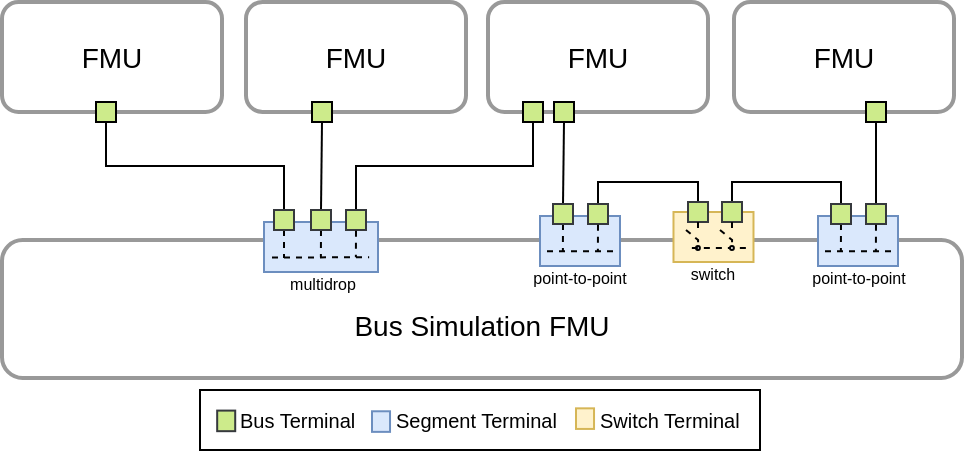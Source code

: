 <mxfile version="26.0.10">
  <diagram name="Page-1" id="3vIR2HpVTP0UQyiUp9Tj">
    <mxGraphModel dx="623" dy="349" grid="1" gridSize="10" guides="1" tooltips="1" connect="1" arrows="1" fold="1" page="1" pageScale="1" pageWidth="3300" pageHeight="4681" math="0" shadow="0">
      <root>
        <mxCell id="0" />
        <mxCell id="1" parent="0" />
        <mxCell id="pif8Dmov2KubNqpBboYz-14" value="Bus Simulation FMU" style="rounded=1;whiteSpace=wrap;html=1;verticalAlign=bottom;fontSize=14;spacing=17;strokeColor=#999999;strokeWidth=2;" parent="1" vertex="1">
          <mxGeometry x="1090" y="612" width="480" height="69" as="geometry" />
        </mxCell>
        <mxCell id="pif8Dmov2KubNqpBboYz-15" value="FMU" style="rounded=1;whiteSpace=wrap;html=1;verticalAlign=middle;fontSize=14;strokeColor=#999999;strokeWidth=2;" parent="1" vertex="1">
          <mxGeometry x="1212" y="493" width="110" height="55" as="geometry" />
        </mxCell>
        <mxCell id="pif8Dmov2KubNqpBboYz-16" value="" style="rounded=0;whiteSpace=wrap;html=1;fillColor=#cdeb8b;strokeColor=#000000;strokeWidth=1;" parent="1" vertex="1">
          <mxGeometry x="1245" y="543" width="10" height="10" as="geometry" />
        </mxCell>
        <mxCell id="pif8Dmov2KubNqpBboYz-17" value="FMU" style="rounded=1;whiteSpace=wrap;html=1;verticalAlign=middle;fontSize=14;strokeColor=#999999;strokeWidth=2;" parent="1" vertex="1">
          <mxGeometry x="1333" y="493" width="110" height="55" as="geometry" />
        </mxCell>
        <mxCell id="pif8Dmov2KubNqpBboYz-18" value="" style="rounded=0;whiteSpace=wrap;html=1;direction=south;fillColor=#cdeb8b;strokeColor=#000000;strokeWidth=1;" parent="1" vertex="1">
          <mxGeometry x="1350.5" y="543" width="10" height="10" as="geometry" />
        </mxCell>
        <mxCell id="pif8Dmov2KubNqpBboYz-19" value="" style="rounded=0;whiteSpace=wrap;html=1;fillColor=#cdeb8b;strokeColor=#000000;strokeWidth=1;" parent="1" vertex="1">
          <mxGeometry x="1366" y="543" width="10" height="10" as="geometry" />
        </mxCell>
        <mxCell id="pif8Dmov2KubNqpBboYz-20" value="FMU" style="rounded=1;whiteSpace=wrap;html=1;verticalAlign=middle;fontSize=14;strokeColor=#999999;strokeWidth=2;" parent="1" vertex="1">
          <mxGeometry x="1456" y="493" width="110" height="55" as="geometry" />
        </mxCell>
        <mxCell id="pif8Dmov2KubNqpBboYz-32" value="" style="rounded=0;whiteSpace=wrap;html=1;fillColor=#cdeb8b;strokeColor=#000000;strokeWidth=1;" parent="1" vertex="1">
          <mxGeometry x="1522" y="543" width="10" height="10" as="geometry" />
        </mxCell>
        <mxCell id="pif8Dmov2KubNqpBboYz-33" value="" style="endArrow=none;html=1;rounded=0;entryX=0.5;entryY=1;entryDx=0;entryDy=0;exitX=0.5;exitY=0;exitDx=0;exitDy=0;" parent="1" source="pif8Dmov2KubNqpBboYz-40" target="pif8Dmov2KubNqpBboYz-19" edge="1">
          <mxGeometry width="50" height="50" relative="1" as="geometry">
            <mxPoint x="1371" y="595" as="sourcePoint" />
            <mxPoint x="1464" y="603" as="targetPoint" />
          </mxGeometry>
        </mxCell>
        <mxCell id="pif8Dmov2KubNqpBboYz-34" value="" style="endArrow=none;html=1;rounded=0;exitX=0.5;exitY=0;exitDx=0;exitDy=0;entryX=0.5;entryY=0;entryDx=0;entryDy=0;edgeStyle=orthogonalEdgeStyle;" parent="1" source="pif8Dmov2KubNqpBboYz-39" target="pif8Dmov2KubNqpBboYz-24" edge="1">
          <mxGeometry width="50" height="50" relative="1" as="geometry">
            <mxPoint x="1403" y="608" as="sourcePoint" />
            <mxPoint x="1453" y="558" as="targetPoint" />
          </mxGeometry>
        </mxCell>
        <mxCell id="pif8Dmov2KubNqpBboYz-35" value="" style="rounded=0;whiteSpace=wrap;html=1;" parent="1" vertex="1">
          <mxGeometry x="1365.5" y="601" width="10" height="8.333" as="geometry" />
        </mxCell>
        <mxCell id="pif8Dmov2KubNqpBboYz-36" value="" style="rounded=0;whiteSpace=wrap;html=1;fillColor=#dae8fc;strokeColor=#6c8ebf;" parent="1" vertex="1">
          <mxGeometry x="1359" y="600" width="40" height="25" as="geometry" />
        </mxCell>
        <mxCell id="pif8Dmov2KubNqpBboYz-37" value="" style="endArrow=none;html=1;rounded=0;dashed=1;" parent="1" edge="1">
          <mxGeometry width="50" height="50" relative="1" as="geometry">
            <mxPoint x="1362.5" y="617.667" as="sourcePoint" />
            <mxPoint x="1396.5" y="617.667" as="targetPoint" />
          </mxGeometry>
        </mxCell>
        <mxCell id="pif8Dmov2KubNqpBboYz-38" value="" style="endArrow=none;html=1;rounded=0;exitX=0.5;exitY=1;exitDx=0;exitDy=0;dashed=1;" parent="1" source="pif8Dmov2KubNqpBboYz-40" edge="1">
          <mxGeometry width="50" height="50" relative="1" as="geometry">
            <mxPoint x="1370.44" y="609.333" as="sourcePoint" />
            <mxPoint x="1370.5" y="617.667" as="targetPoint" />
            <Array as="points">
              <mxPoint x="1370.44" y="617.667" />
            </Array>
          </mxGeometry>
        </mxCell>
        <mxCell id="pif8Dmov2KubNqpBboYz-39" value="" style="rounded=0;whiteSpace=wrap;html=1;fillColor=#cdeb8b;strokeColor=#36393d;" parent="1" vertex="1">
          <mxGeometry x="1383" y="594" width="10" height="10" as="geometry" />
        </mxCell>
        <mxCell id="pif8Dmov2KubNqpBboYz-40" value="" style="rounded=0;whiteSpace=wrap;html=1;fillColor=#cdeb8b;strokeColor=#36393d;" parent="1" vertex="1">
          <mxGeometry x="1365.5" y="594" width="10" height="10" as="geometry" />
        </mxCell>
        <mxCell id="pif8Dmov2KubNqpBboYz-41" value="" style="endArrow=none;html=1;rounded=0;exitX=0.5;exitY=1;exitDx=0;exitDy=0;dashed=1;" parent="1" edge="1">
          <mxGeometry width="50" height="50" relative="1" as="geometry">
            <mxPoint x="1388" y="604.333" as="sourcePoint" />
            <mxPoint x="1388" y="617.667" as="targetPoint" />
            <Array as="points">
              <mxPoint x="1387.94" y="617.667" />
            </Array>
          </mxGeometry>
        </mxCell>
        <mxCell id="pif8Dmov2KubNqpBboYz-42" value="" style="endArrow=none;html=1;rounded=0;entryX=0.5;entryY=1;entryDx=0;entryDy=0;exitX=0.5;exitY=0;exitDx=0;exitDy=0;" parent="1" source="pif8Dmov2KubNqpBboYz-76" target="pif8Dmov2KubNqpBboYz-32" edge="1">
          <mxGeometry width="50" height="50" relative="1" as="geometry">
            <mxPoint x="1430" y="621" as="sourcePoint" />
            <mxPoint x="1480" y="571" as="targetPoint" />
          </mxGeometry>
        </mxCell>
        <mxCell id="pif8Dmov2KubNqpBboYz-43" value="" style="endArrow=none;html=1;rounded=0;entryX=0.5;entryY=0;entryDx=0;entryDy=0;exitX=0.5;exitY=0;exitDx=0;exitDy=0;edgeStyle=orthogonalEdgeStyle;" parent="1" source="pif8Dmov2KubNqpBboYz-23" target="pif8Dmov2KubNqpBboYz-77" edge="1">
          <mxGeometry width="50" height="50" relative="1" as="geometry">
            <mxPoint x="1406" y="621" as="sourcePoint" />
            <mxPoint x="1456" y="571" as="targetPoint" />
          </mxGeometry>
        </mxCell>
        <mxCell id="pif8Dmov2KubNqpBboYz-101" value="FMU" style="rounded=1;whiteSpace=wrap;html=1;verticalAlign=middle;fontSize=14;strokeColor=#999999;strokeWidth=2;" parent="1" vertex="1">
          <mxGeometry x="1090" y="493" width="110" height="55" as="geometry" />
        </mxCell>
        <mxCell id="pif8Dmov2KubNqpBboYz-125" value="" style="rounded=0;whiteSpace=wrap;html=1;fillColor=#cdeb8b;strokeColor=#000000;strokeWidth=1;" parent="1" vertex="1">
          <mxGeometry x="1137" y="543" width="10" height="10" as="geometry" />
        </mxCell>
        <mxCell id="pif8Dmov2KubNqpBboYz-126" value="" style="endArrow=none;html=1;rounded=0;exitX=0.5;exitY=0;exitDx=0;exitDy=0;entryX=0.5;entryY=1;entryDx=0;entryDy=0;" parent="1" source="pif8Dmov2KubNqpBboYz-119" target="pif8Dmov2KubNqpBboYz-16" edge="1">
          <mxGeometry width="50" height="50" relative="1" as="geometry">
            <mxPoint x="1246" y="575" as="sourcePoint" />
            <mxPoint x="1296" y="525" as="targetPoint" />
          </mxGeometry>
        </mxCell>
        <mxCell id="pif8Dmov2KubNqpBboYz-127" value="" style="endArrow=none;html=1;rounded=0;entryX=0.5;entryY=1;entryDx=0;entryDy=0;exitX=0.5;exitY=0;exitDx=0;exitDy=0;edgeStyle=orthogonalEdgeStyle;" parent="1" source="pif8Dmov2KubNqpBboYz-123" target="pif8Dmov2KubNqpBboYz-125" edge="1">
          <mxGeometry width="50" height="50" relative="1" as="geometry">
            <mxPoint x="1246" y="575" as="sourcePoint" />
            <mxPoint x="1296" y="525" as="targetPoint" />
          </mxGeometry>
        </mxCell>
        <mxCell id="pif8Dmov2KubNqpBboYz-128" value="" style="endArrow=none;html=1;rounded=0;entryX=1;entryY=0.5;entryDx=0;entryDy=0;exitX=0.5;exitY=0;exitDx=0;exitDy=0;edgeStyle=orthogonalEdgeStyle;" parent="1" source="pif8Dmov2KubNqpBboYz-118" target="pif8Dmov2KubNqpBboYz-18" edge="1">
          <mxGeometry width="50" height="50" relative="1" as="geometry">
            <mxPoint x="1241" y="607" as="sourcePoint" />
            <mxPoint x="1152" y="562" as="targetPoint" />
          </mxGeometry>
        </mxCell>
        <mxCell id="pif8Dmov2KubNqpBboYz-130" value="point-to-point" style="text;align=center;verticalAlign=middle;resizable=0;points=[];autosize=1;strokeColor=none;fillColor=none;fontSize=8;" parent="1" vertex="1">
          <mxGeometry x="1344" y="621" width="70" height="20" as="geometry" />
        </mxCell>
        <mxCell id="pif8Dmov2KubNqpBboYz-72" value="" style="rounded=0;whiteSpace=wrap;html=1;" parent="1" vertex="1">
          <mxGeometry x="1504.5" y="601" width="10" height="8.333" as="geometry" />
        </mxCell>
        <mxCell id="pif8Dmov2KubNqpBboYz-73" value="" style="rounded=0;whiteSpace=wrap;html=1;fillColor=#dae8fc;strokeColor=#6c8ebf;" parent="1" vertex="1">
          <mxGeometry x="1498" y="600" width="40" height="25" as="geometry" />
        </mxCell>
        <mxCell id="pif8Dmov2KubNqpBboYz-74" value="" style="endArrow=none;html=1;rounded=0;dashed=1;" parent="1" edge="1">
          <mxGeometry width="50" height="50" relative="1" as="geometry">
            <mxPoint x="1501.5" y="617.667" as="sourcePoint" />
            <mxPoint x="1535.5" y="617.667" as="targetPoint" />
          </mxGeometry>
        </mxCell>
        <mxCell id="pif8Dmov2KubNqpBboYz-75" value="" style="endArrow=none;html=1;rounded=0;exitX=0.5;exitY=1;exitDx=0;exitDy=0;dashed=1;" parent="1" source="pif8Dmov2KubNqpBboYz-77" edge="1">
          <mxGeometry width="50" height="50" relative="1" as="geometry">
            <mxPoint x="1509.44" y="609.333" as="sourcePoint" />
            <mxPoint x="1509.5" y="617.667" as="targetPoint" />
            <Array as="points">
              <mxPoint x="1509.44" y="617.667" />
            </Array>
          </mxGeometry>
        </mxCell>
        <mxCell id="pif8Dmov2KubNqpBboYz-76" value="" style="rounded=0;whiteSpace=wrap;html=1;fillColor=#cdeb8b;strokeColor=#36393d;" parent="1" vertex="1">
          <mxGeometry x="1522" y="594" width="10" height="10" as="geometry" />
        </mxCell>
        <mxCell id="pif8Dmov2KubNqpBboYz-77" value="" style="rounded=0;whiteSpace=wrap;html=1;fillColor=#cdeb8b;strokeColor=#36393d;" parent="1" vertex="1">
          <mxGeometry x="1504.5" y="594" width="10" height="10" as="geometry" />
        </mxCell>
        <mxCell id="pif8Dmov2KubNqpBboYz-78" value="" style="endArrow=none;html=1;rounded=0;exitX=0.5;exitY=1;exitDx=0;exitDy=0;dashed=1;" parent="1" edge="1">
          <mxGeometry width="50" height="50" relative="1" as="geometry">
            <mxPoint x="1527" y="604.333" as="sourcePoint" />
            <mxPoint x="1527" y="617.667" as="targetPoint" />
            <Array as="points">
              <mxPoint x="1526.94" y="617.667" />
            </Array>
          </mxGeometry>
        </mxCell>
        <mxCell id="pif8Dmov2KubNqpBboYz-79" value="point-to-point" style="text;html=1;align=center;verticalAlign=middle;resizable=0;points=[];autosize=1;strokeColor=none;fillColor=none;fontSize=8;" parent="1" vertex="1">
          <mxGeometry x="1483" y="621" width="70" height="20" as="geometry" />
        </mxCell>
        <mxCell id="pif8Dmov2KubNqpBboYz-114" value="" style="rounded=0;whiteSpace=wrap;html=1;" parent="1" vertex="1">
          <mxGeometry x="1244.5" y="604" width="10" height="8.333" as="geometry" />
        </mxCell>
        <mxCell id="pif8Dmov2KubNqpBboYz-115" value="" style="rounded=0;whiteSpace=wrap;html=1;fillColor=#dae8fc;strokeColor=#6c8ebf;" parent="1" vertex="1">
          <mxGeometry x="1221" y="603" width="57" height="25" as="geometry" />
        </mxCell>
        <mxCell id="pif8Dmov2KubNqpBboYz-116" value="" style="endArrow=none;html=1;rounded=0;dashed=1;exitX=0.699;exitY=-0.043;exitDx=0;exitDy=0;exitPerimeter=0;" parent="1" edge="1">
          <mxGeometry width="50" height="50" relative="1" as="geometry">
            <mxPoint x="1225" y="620.71" as="sourcePoint" />
            <mxPoint x="1273.57" y="620.667" as="targetPoint" />
          </mxGeometry>
        </mxCell>
        <mxCell id="pif8Dmov2KubNqpBboYz-117" value="" style="endArrow=none;html=1;rounded=0;exitX=0.5;exitY=1;exitDx=0;exitDy=0;dashed=1;" parent="1" source="pif8Dmov2KubNqpBboYz-119" edge="1">
          <mxGeometry width="50" height="50" relative="1" as="geometry">
            <mxPoint x="1249.44" y="612.333" as="sourcePoint" />
            <mxPoint x="1249.5" y="620.667" as="targetPoint" />
            <Array as="points">
              <mxPoint x="1249.44" y="620.667" />
            </Array>
          </mxGeometry>
        </mxCell>
        <mxCell id="pif8Dmov2KubNqpBboYz-118" value="" style="rounded=0;whiteSpace=wrap;html=1;fillColor=#cdeb8b;strokeColor=#36393d;" parent="1" vertex="1">
          <mxGeometry x="1262" y="597" width="10" height="10" as="geometry" />
        </mxCell>
        <mxCell id="pif8Dmov2KubNqpBboYz-119" value="" style="rounded=0;whiteSpace=wrap;html=1;fillColor=#cdeb8b;strokeColor=#36393d;" parent="1" vertex="1">
          <mxGeometry x="1244.5" y="597" width="10" height="10" as="geometry" />
        </mxCell>
        <mxCell id="pif8Dmov2KubNqpBboYz-120" value="" style="endArrow=none;html=1;rounded=0;exitX=0.5;exitY=1;exitDx=0;exitDy=0;dashed=1;" parent="1" edge="1">
          <mxGeometry width="50" height="50" relative="1" as="geometry">
            <mxPoint x="1267" y="607.333" as="sourcePoint" />
            <mxPoint x="1267" y="620.667" as="targetPoint" />
            <Array as="points">
              <mxPoint x="1266.94" y="620.667" />
            </Array>
          </mxGeometry>
        </mxCell>
        <mxCell id="pif8Dmov2KubNqpBboYz-121" value="" style="endArrow=none;html=1;rounded=0;exitX=0.5;exitY=1;exitDx=0;exitDy=0;dashed=1;" parent="1" edge="1">
          <mxGeometry width="50" height="50" relative="1" as="geometry">
            <mxPoint x="1231" y="607" as="sourcePoint" />
            <mxPoint x="1231" y="621" as="targetPoint" />
          </mxGeometry>
        </mxCell>
        <mxCell id="pif8Dmov2KubNqpBboYz-122" value="" style="endArrow=none;html=1;rounded=0;exitX=0.5;exitY=1;exitDx=0;exitDy=0;dashed=1;" parent="1" target="pif8Dmov2KubNqpBboYz-123" edge="1">
          <mxGeometry width="50" height="50" relative="1" as="geometry">
            <mxPoint x="1232.56" y="607" as="sourcePoint" />
            <mxPoint x="1232.06" y="620.667" as="targetPoint" />
            <Array as="points" />
          </mxGeometry>
        </mxCell>
        <mxCell id="pif8Dmov2KubNqpBboYz-123" value="" style="rounded=0;whiteSpace=wrap;html=1;fillColor=#cdeb8b;strokeColor=#36393d;" parent="1" vertex="1">
          <mxGeometry x="1226" y="597" width="10" height="10" as="geometry" />
        </mxCell>
        <mxCell id="pif8Dmov2KubNqpBboYz-124" value="multidrop" style="text;html=1;align=center;verticalAlign=middle;resizable=0;points=[];autosize=1;strokeColor=none;fillColor=none;fontSize=8;" parent="1" vertex="1">
          <mxGeometry x="1220" y="624" width="60" height="20" as="geometry" />
        </mxCell>
        <mxCell id="pif8Dmov2KubNqpBboYz-22" value="" style="rounded=0;whiteSpace=wrap;html=1;fillColor=#fff2cc;strokeColor=#d6b656;rotation=-180;container=0;" parent="1" vertex="1">
          <mxGeometry x="1425.745" y="598" width="40" height="25" as="geometry" />
        </mxCell>
        <mxCell id="pif8Dmov2KubNqpBboYz-23" value="" style="rounded=0;whiteSpace=wrap;html=1;fillColor=#cdeb8b;strokeColor=#36393d;rotation=-360;container=0;" parent="1" vertex="1">
          <mxGeometry x="1449.997" y="593" width="10" height="10" as="geometry" />
        </mxCell>
        <mxCell id="pif8Dmov2KubNqpBboYz-24" value="" style="rounded=0;whiteSpace=wrap;html=1;fillColor=#cdeb8b;strokeColor=#36393d;rotation=-360;container=0;" parent="1" vertex="1">
          <mxGeometry x="1433.003" y="593" width="10" height="10" as="geometry" />
        </mxCell>
        <mxCell id="pif8Dmov2KubNqpBboYz-25" value="" style="endArrow=none;html=1;rounded=0;exitX=0.5;exitY=1;exitDx=0;exitDy=0;dashed=1;" parent="1" source="pif8Dmov2KubNqpBboYz-23" edge="1">
          <mxGeometry width="50" height="50" relative="1" as="geometry">
            <mxPoint x="1455.941" y="600" as="sourcePoint" />
            <mxPoint x="1455" y="608" as="targetPoint" />
            <Array as="points" />
          </mxGeometry>
        </mxCell>
        <mxCell id="pif8Dmov2KubNqpBboYz-26" value="" style="endArrow=none;html=1;rounded=0;dashed=1;exitX=0.5;exitY=1;exitDx=0;exitDy=0;" parent="1" source="pif8Dmov2KubNqpBboYz-24" edge="1">
          <mxGeometry width="50" height="50" relative="1" as="geometry">
            <mxPoint x="1438.686" y="600" as="sourcePoint" />
            <mxPoint x="1438" y="608" as="targetPoint" />
            <Array as="points" />
          </mxGeometry>
        </mxCell>
        <mxCell id="pif8Dmov2KubNqpBboYz-27" value="" style="endArrow=none;html=1;rounded=0;dashed=1;" parent="1" edge="1">
          <mxGeometry width="50" height="50" relative="1" as="geometry">
            <mxPoint x="1432.0" y="607" as="sourcePoint" />
            <mxPoint x="1438.039" y="614" as="targetPoint" />
            <Array as="points">
              <mxPoint x="1438.039" y="612" />
            </Array>
          </mxGeometry>
        </mxCell>
        <mxCell id="pif8Dmov2KubNqpBboYz-28" value="" style="ellipse;whiteSpace=wrap;html=1;rotation=-360;container=0;" parent="1" vertex="1">
          <mxGeometry x="1436.999" y="615" width="1.941" height="2" as="geometry" />
        </mxCell>
        <mxCell id="pif8Dmov2KubNqpBboYz-29" value="" style="endArrow=none;html=1;rounded=0;dashed=1;exitX=-1.065;exitY=0.469;exitDx=0;exitDy=0;exitPerimeter=0;entryX=0.033;entryY=0.281;entryDx=0;entryDy=0;entryPerimeter=0;" parent="1" source="pif8Dmov2KubNqpBboYz-28" target="pif8Dmov2KubNqpBboYz-22" edge="1">
          <mxGeometry width="50" height="50" relative="1" as="geometry">
            <mxPoint x="2484" y="1227" as="sourcePoint" />
            <mxPoint x="2512.569" y="1227" as="targetPoint" />
            <Array as="points">
              <mxPoint x="1438" y="616" />
            </Array>
          </mxGeometry>
        </mxCell>
        <mxCell id="pif8Dmov2KubNqpBboYz-30" value="" style="ellipse;whiteSpace=wrap;html=1;rotation=-360;strokeWidth=1;container=0;" parent="1" vertex="1">
          <mxGeometry x="1454.001" y="615" width="1.941" height="2" as="geometry" />
        </mxCell>
        <mxCell id="pif8Dmov2KubNqpBboYz-31" value="" style="endArrow=none;html=1;rounded=0;dashed=1;" parent="1" edge="1">
          <mxGeometry width="50" height="50" relative="1" as="geometry">
            <mxPoint x="1449.0" y="607" as="sourcePoint" />
            <mxPoint x="1455" y="614" as="targetPoint" />
            <Array as="points">
              <mxPoint x="1455.039" y="612" />
            </Array>
          </mxGeometry>
        </mxCell>
        <mxCell id="pif8Dmov2KubNqpBboYz-131" value="switch" style="text;html=1;align=center;verticalAlign=middle;resizable=0;points=[];autosize=1;strokeColor=none;fillColor=none;fontSize=8;container=0;" parent="1" vertex="1">
          <mxGeometry x="1419.75" y="619" width="50" height="20" as="geometry" />
        </mxCell>
        <mxCell id="QHiEatF-c6lq1Nb1_73o-1" value="" style="rounded=0;whiteSpace=wrap;html=1;container=0;" vertex="1" parent="1">
          <mxGeometry x="1189" y="687" width="280" height="30" as="geometry" />
        </mxCell>
        <mxCell id="QHiEatF-c6lq1Nb1_73o-2" value="Bus Terminal" style="text;html=1;align=left;verticalAlign=middle;resizable=0;points=[];autosize=1;strokeColor=none;fillColor=none;fontSize=10;container=0;" vertex="1" parent="1">
          <mxGeometry x="1207.41" y="687" width="80" height="30" as="geometry" />
        </mxCell>
        <mxCell id="QHiEatF-c6lq1Nb1_73o-3" value="" style="rounded=0;whiteSpace=wrap;html=1;fillColor=#cdeb8b;strokeColor=#36393d;container=0;" vertex="1" parent="1">
          <mxGeometry x="1197.59" y="697.294" width="9.016" height="10.294" as="geometry" />
        </mxCell>
        <mxCell id="QHiEatF-c6lq1Nb1_73o-4" value="" style="rounded=0;whiteSpace=wrap;html=1;fillColor=#dae8fc;strokeColor=#6c8ebf;container=0;" vertex="1" parent="1">
          <mxGeometry x="1275" y="697.642" width="9.016" height="10.294" as="geometry" />
        </mxCell>
        <mxCell id="QHiEatF-c6lq1Nb1_73o-5" value="" style="rounded=0;whiteSpace=wrap;html=1;fillColor=#fff2cc;strokeColor=#d6b656;container=0;" vertex="1" parent="1">
          <mxGeometry x="1377" y="696.171" width="9.016" height="10.294" as="geometry" />
        </mxCell>
        <mxCell id="QHiEatF-c6lq1Nb1_73o-6" value="Switch Terminal" style="text;html=1;align=left;verticalAlign=middle;resizable=0;points=[];autosize=1;strokeColor=none;fillColor=none;fontSize=10;container=0;" vertex="1" parent="1">
          <mxGeometry x="1386.82" y="689.994" width="88" height="24" as="geometry" />
        </mxCell>
        <mxCell id="QHiEatF-c6lq1Nb1_73o-7" value="Segment Terminal" style="text;html=1;align=left;verticalAlign=middle;resizable=0;points=[];autosize=1;strokeColor=none;fillColor=none;fontSize=10;container=0;" vertex="1" parent="1">
          <mxGeometry x="1284.82" y="690.436" width="98" height="24" as="geometry" />
        </mxCell>
      </root>
    </mxGraphModel>
  </diagram>
</mxfile>
